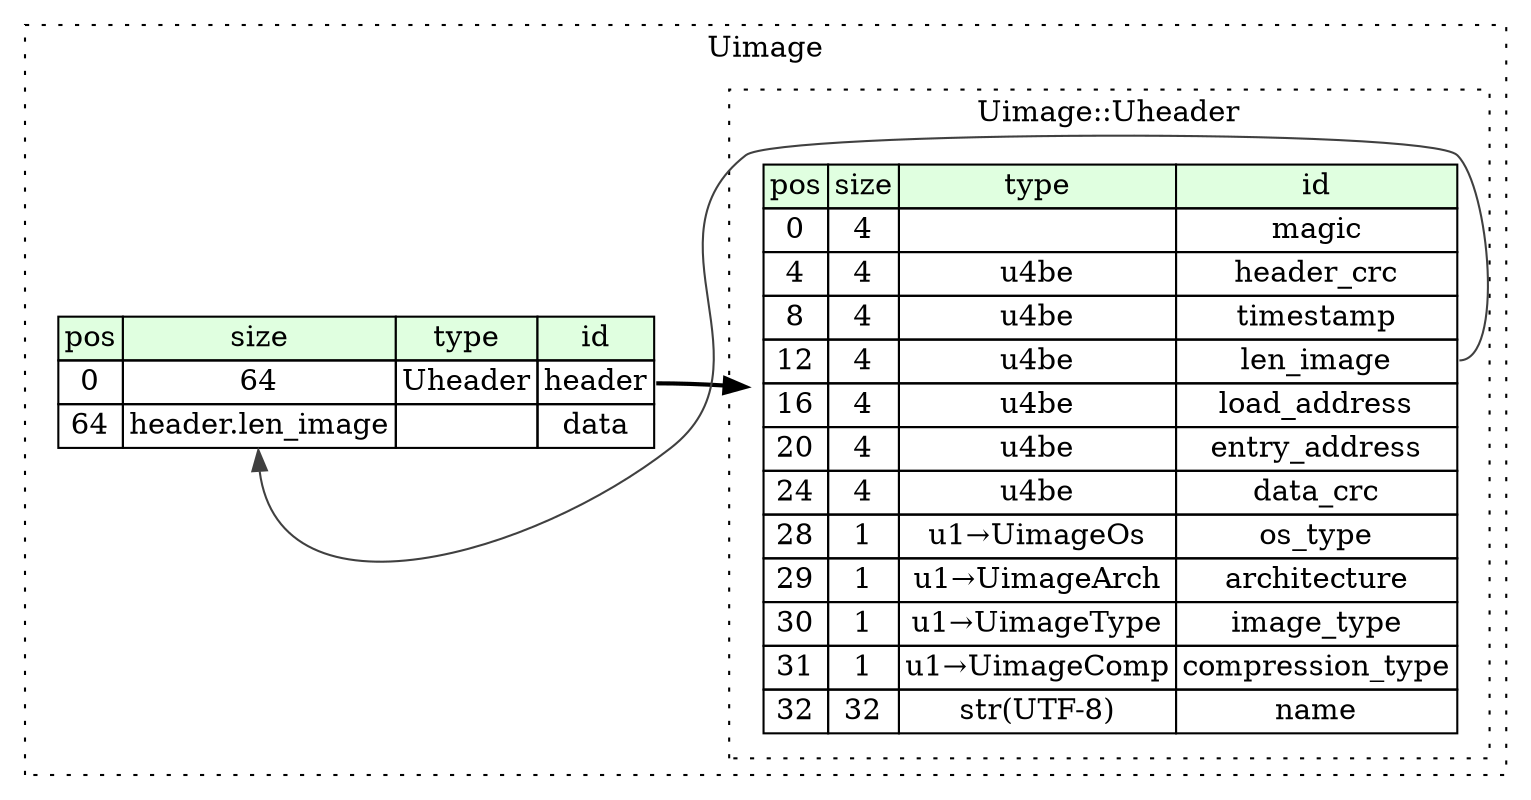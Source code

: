 digraph {
	rankdir=LR;
	node [shape=plaintext];
	subgraph cluster__uimage {
		label="Uimage";
		graph[style=dotted];

		uimage__seq [label=<<TABLE BORDER="0" CELLBORDER="1" CELLSPACING="0">
			<TR><TD BGCOLOR="#E0FFE0">pos</TD><TD BGCOLOR="#E0FFE0">size</TD><TD BGCOLOR="#E0FFE0">type</TD><TD BGCOLOR="#E0FFE0">id</TD></TR>
			<TR><TD PORT="header_pos">0</TD><TD PORT="header_size">64</TD><TD>Uheader</TD><TD PORT="header_type">header</TD></TR>
			<TR><TD PORT="data_pos">64</TD><TD PORT="data_size">header.len_image</TD><TD></TD><TD PORT="data_type">data</TD></TR>
		</TABLE>>];
		subgraph cluster__uheader {
			label="Uimage::Uheader";
			graph[style=dotted];

			uheader__seq [label=<<TABLE BORDER="0" CELLBORDER="1" CELLSPACING="0">
				<TR><TD BGCOLOR="#E0FFE0">pos</TD><TD BGCOLOR="#E0FFE0">size</TD><TD BGCOLOR="#E0FFE0">type</TD><TD BGCOLOR="#E0FFE0">id</TD></TR>
				<TR><TD PORT="magic_pos">0</TD><TD PORT="magic_size">4</TD><TD></TD><TD PORT="magic_type">magic</TD></TR>
				<TR><TD PORT="header_crc_pos">4</TD><TD PORT="header_crc_size">4</TD><TD>u4be</TD><TD PORT="header_crc_type">header_crc</TD></TR>
				<TR><TD PORT="timestamp_pos">8</TD><TD PORT="timestamp_size">4</TD><TD>u4be</TD><TD PORT="timestamp_type">timestamp</TD></TR>
				<TR><TD PORT="len_image_pos">12</TD><TD PORT="len_image_size">4</TD><TD>u4be</TD><TD PORT="len_image_type">len_image</TD></TR>
				<TR><TD PORT="load_address_pos">16</TD><TD PORT="load_address_size">4</TD><TD>u4be</TD><TD PORT="load_address_type">load_address</TD></TR>
				<TR><TD PORT="entry_address_pos">20</TD><TD PORT="entry_address_size">4</TD><TD>u4be</TD><TD PORT="entry_address_type">entry_address</TD></TR>
				<TR><TD PORT="data_crc_pos">24</TD><TD PORT="data_crc_size">4</TD><TD>u4be</TD><TD PORT="data_crc_type">data_crc</TD></TR>
				<TR><TD PORT="os_type_pos">28</TD><TD PORT="os_type_size">1</TD><TD>u1→UimageOs</TD><TD PORT="os_type_type">os_type</TD></TR>
				<TR><TD PORT="architecture_pos">29</TD><TD PORT="architecture_size">1</TD><TD>u1→UimageArch</TD><TD PORT="architecture_type">architecture</TD></TR>
				<TR><TD PORT="image_type_pos">30</TD><TD PORT="image_type_size">1</TD><TD>u1→UimageType</TD><TD PORT="image_type_type">image_type</TD></TR>
				<TR><TD PORT="compression_type_pos">31</TD><TD PORT="compression_type_size">1</TD><TD>u1→UimageComp</TD><TD PORT="compression_type_type">compression_type</TD></TR>
				<TR><TD PORT="name_pos">32</TD><TD PORT="name_size">32</TD><TD>str(UTF-8)</TD><TD PORT="name_type">name</TD></TR>
			</TABLE>>];
		}
	}
	uimage__seq:header_type -> uheader__seq [style=bold];
	uheader__seq:len_image_type -> uimage__seq:data_size [color="#404040"];
}
